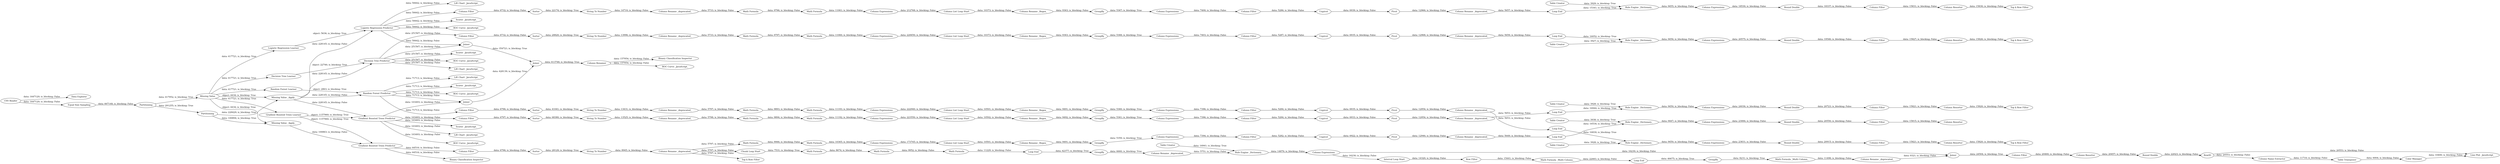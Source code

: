 digraph {
	"-6008513480108475930_402" [label="Column Filter"]
	"-8804060550945977606_650" [label="Binary Classification Inspector"]
	"8325055937206387779_397" [label=GroupBy]
	"8325055937206387779_371" [label="Column Filter"]
	"-6402073433894903475_371" [label="Column Filter"]
	"-6430369049151228135_569" [label="Column Rename _deprecated_"]
	"4325816581564775656_543" [label=GroupBy]
	"-8804060550945977606_588" [label=RowID]
	"-6430369049151228135_585" [label="Column Resorter"]
	"-6430369049151228135_575" [label="Interval Loop Start"]
	"-6008513480108475930_418" [label="Column Resorter"]
	"4325816581564775656_536" [label="Column Filter"]
	"-6008513480108475930_397" [label=GroupBy]
	"-2473004004718177261_519" [label="Math Formula"]
	"2491418853196282760_405" [label="Column Rename _deprecated_"]
	"-8804060550945977606_654" [label="Scorer _JavaScript_"]
	"2491418853196282760_419" [label="Column Filter"]
	"-8804060550945977606_633" [label="ROC Curve _JavaScript_"]
	"4325816581564775656_533" [label="Column Resorter"]
	"4325816581564775656_541" [label="Column Expressions"]
	"8325055937206387779_405" [label="Column Rename _deprecated_"]
	"4325816581564775656_547" [label="Column Filter"]
	"-6430369049151228135_581" [label="Column Rename _deprecated_"]
	"-8804060550945977606_12" [label=Joiner]
	"8325055937206387779_385" [label="Rule Engine _Dictionary_"]
	"-6430369049151228135_562" [label="Chunk Loop Start"]
	"-8804060550945977606_627" [label="ROC Curve _JavaScript_"]
	"8325055937206387779_402" [label="Column Filter"]
	"-6430369049151228135_573" [label="Math Formula"]
	"-8804060550945977606_644" [label="Gradient Boosted Trees Learner"]
	"2491418853196282760_399" [label="String To Number"]
	"-6402073433894903475_384" [label="Table Creator"]
	"-6402073433894903475_415" [label="Column Expressions"]
	"-8804060550945977606_532" [label="Top k Row Filter"]
	"-8804060550945977606_637" [label="ROC Curve _JavaScript_"]
	"-6008513480108475930_405" [label="Column Rename _deprecated_"]
	"-8804060550945977606_6" [label="ROC Curve _JavaScript_"]
	"-6008513480108475930_419" [label="Column Filter"]
	"-6430369049151228135_587" [label="Round Double"]
	"-8804060550945977606_621" [label="Gradient Boosted Trees Predictor"]
	"-6430369049151228135_566" [label="Column Expressions"]
	"-8804060550945977606_625" [label="Lift Chart _JavaScript_"]
	"4325816581564775656_540" [label="Column List Loop Start"]
	"2491418853196282760_384" [label="Table Creator"]
	"-8804060550945977606_655" [label="Data Explorer"]
	"-8804060550945977606_666" [label="Missing Value _Apply_"]
	"2491418853196282760_371" [label="Column Filter"]
	"-6402073433894903475_419" [label="Column Filter"]
	"2491418853196282760_410" [label="Column Rename _Regex_"]
	"-6430369049151228135_564" [label="Math Formula"]
	"-8804060550945977606_14" [label="Column Renamer"]
	"-6430369049151228135_570" [label="Table Creator"]
	"-8804060550945977606_624" [label="Top k Row Filter"]
	"8325055937206387779_415" [label="Column Expressions"]
	"-6402073433894903475_372" [label=Sorter]
	"4325816581564775656_544" [label="Column Rename _deprecated_"]
	"-6008513480108475930_410" [label="Column Rename _Regex_"]
	"2491418853196282760_418" [label="Column Resorter"]
	"-8804060550945977606_635" [label="Lift Chart _JavaScript_"]
	"-8572256709263294015_519" [label="Math Formula"]
	"-6402073433894903475_410" [label="Column Rename _Regex_"]
	"-1454934601329660532_520" [label="Math Formula"]
	"-6008513480108475930_415" [label="Column Expressions"]
	"8325055937206387779_410" [label="Column Rename _Regex_"]
	"-6008513480108475930_414" [label="Loop End"]
	"8325055937206387779_372" [label=Sorter]
	"-8572256709263294015_520" [label="Math Formula"]
	"8325055937206387779_384" [label="Table Creator"]
	"-6430369049151228135_582" [label=Joiner]
	"4325816581564775656_549" [label="Table Creator"]
	"2491418853196282760_396" [label="Column Expressions"]
	"-6402073433894903475_409" [label="Column List Loop Start"]
	"-8804060550945977606_658" [label=Partitioning]
	"-6402073433894903475_397" [label=GroupBy]
	"-8804060550945977606_668" [label="ROC Curve _JavaScript_"]
	"-449980950533505317_519" [label="Math Formula"]
	"-6402073433894903475_405" [label="Column Rename _deprecated_"]
	"4325816581564775656_545" [label="String To Number"]
	"8325055937206387779_401" [label="Column Expressions"]
	"-8804060550945977606_1" [label="CSV Reader"]
	"2491418853196282760_402" [label="Column Filter"]
	"4325816581564775656_546" [label="Column Rename _Regex_"]
	"-8804060550945977606_669" [label="Gradient Boosted Trees Predictor"]
	"-1454934601329660532_519" [label="Math Formula"]
	"-6402073433894903475_404" [label=Unpivot]
	"-6430369049151228135_586" [label="Math Formula _Multi Column_"]
	"-6430369049151228135_584" [label="Column Filter"]
	"8325055937206387779_376" [label="Column Rename _deprecated_"]
	"-8804060550945977606_657" [label=Partitioning]
	"-6008513480108475930_399" [label="String To Number"]
	"-6008513480108475930_384" [label="Table Creator"]
	"-8804060550945977606_630" [label="Top k Row Filter"]
	"-6402073433894903475_401" [label="Column Expressions"]
	"-8804060550945977606_643" [label="Random Forest Learner"]
	"-6008513480108475930_403" [label=Pivot]
	"-6430369049151228135_579" [label="Math Formula _Multi Column_"]
	"8325055937206387779_396" [label="Column Expressions"]
	"-6430369049151228135_571" [label="Rule Engine _Dictionary_"]
	"-8804060550945977606_589" [label="Line Plot _JavaScript_"]
	"-6430369049151228135_563" [label="Loop End"]
	"-8804060550945977606_667" [label="Missing Value _Apply_"]
	"-6402073433894903475_402" [label="Column Filter"]
	"-6430369049151228135_576" [label="Row Filter"]
	"-8804060550945977606_652" [label="Scorer _JavaScript_"]
	"-6402073433894903475_414" [label="Loop End"]
	"-6430369049151228135_580" [label=GroupBy]
	"2491418853196282760_404" [label=Unpivot]
	"-8804060550945977606_631" [label="Lift Chart _JavaScript_"]
	"2491418853196282760_376" [label="Column Rename _deprecated_"]
	"-8804060550945977606_636" [label="Top k Row Filter"]
	"2491418853196282760_401" [label="Column Expressions"]
	"4325816581564775656_542" [label="Rule Engine _Dictionary_"]
	"4325816581564775656_535" [label="Column Expressions"]
	"-8804060550945977606_10" [label=Joiner]
	"-6402073433894903475_376" [label="Column Rename _deprecated_"]
	"-8804060550945977606_634" [label="Decision Tree Predictor"]
	"-6008513480108475930_409" [label="Column List Loop Start"]
	"8325055937206387779_403" [label=Pivot]
	"-8804060550945977606_417" [label="Top k Row Filter"]
	"4325816581564775656_529" [label="Column Expressions"]
	"-6008513480108475930_404" [label=Unpivot]
	"-6402073433894903475_403" [label=Pivot]
	"8325055937206387779_399" [label="String To Number"]
	"2762565488090950573_520" [label="Math Formula"]
	"-8339419210489750056_591" [label="Column Name Extractor"]
	"2491418853196282760_416" [label="Round Double"]
	"4325816581564775656_528" [label=Unpivot]
	"4325816581564775656_548" [label=Sorter]
	"-6008513480108475930_376" [label="Column Rename _deprecated_"]
	"8325055937206387779_419" [label="Column Filter"]
	"-8804060550945977606_618" [label="Logistic Regression Predictor"]
	"-6402073433894903475_416" [label="Round Double"]
	"2491418853196282760_372" [label=Sorter]
	"8325055937206387779_409" [label="Column List Loop Start"]
	"-8804060550945977606_620" [label="Random Forest Predictor"]
	"-2473004004718177261_520" [label="Math Formula"]
	"2491418853196282760_397" [label=GroupBy]
	"8325055937206387779_414" [label="Loop End"]
	"4325816581564775656_537" [label=Pivot]
	"-6008513480108475930_416" [label="Round Double"]
	"-6430369049151228135_568" [label=GroupBy]
	"4325816581564775656_531" [label="Column Rename _deprecated_"]
	"8325055937206387779_418" [label="Column Resorter"]
	"4325816581564775656_539" [label="Column Filter"]
	"-6402073433894903475_418" [label="Column Resorter"]
	"-6008513480108475930_385" [label="Rule Engine _Dictionary_"]
	"-8804060550945977606_651" [label="Scorer _JavaScript_"]
	"-6008513480108475930_396" [label="Column Expressions"]
	"-6430369049151228135_577" [label="Loop End"]
	"-8804060550945977606_665" [label="Missing Value"]
	"8325055937206387779_416" [label="Round Double"]
	"-8804060550945977606_653" [label="Scorer _JavaScript_"]
	"2491418853196282760_385" [label="Rule Engine _Dictionary_"]
	"2762565488090950573_519" [label="Math Formula"]
	"2491418853196282760_409" [label="Column List Loop Start"]
	"2491418853196282760_414" [label="Loop End"]
	"2491418853196282760_403" [label=Pivot]
	"2491418853196282760_415" [label="Column Expressions"]
	"8325055937206387779_404" [label=Unpivot]
	"-449980950533505317_520" [label="Math Formula"]
	"-8804060550945977606_642" [label="Decision Tree Learner"]
	"-8804060550945977606_656" [label="Equal Size Sampling"]
	"-8804060550945977606_11" [label=Joiner]
	"-8339419210489750056_590" [label="Color Manager"]
	"-8804060550945977606_595" [label="Binary Classification Inspector"]
	"-8339419210489750056_592" [label="Table Transposer"]
	"-6402073433894903475_399" [label="String To Number"]
	"-6402073433894903475_396" [label="Column Expressions"]
	"-6008513480108475930_372" [label=Sorter]
	"-8804060550945977606_4" [label="Lift Chart _JavaScript_"]
	"-6430369049151228135_567" [label="Math Formula"]
	"4325816581564775656_530" [label="Round Double"]
	"-8804060550945977606_641" [label="Logistic Regression Learner"]
	"-6402073433894903475_385" [label="Rule Engine _Dictionary_"]
	"4325816581564775656_538" [label="Loop End"]
	"-6008513480108475930_401" [label="Column Expressions"]
	"-6008513480108475930_371" [label="Column Filter"]
	"-8804060550945977606_618" -> "-6008513480108475930_371" [label="data: 50642; is_blocking: False"]
	"8325055937206387779_414" -> "8325055937206387779_385" [label="data: 16830; is_blocking: True"]
	"2491418853196282760_401" -> "2491418853196282760_402" [label="data: 7396; is_blocking: False"]
	"-6430369049151228135_569" -> "-6430369049151228135_571" [label="data: 5751; is_blocking: False"]
	"-6430369049151228135_564" -> "-6430369049151228135_567" [label="data: 8674; is_blocking: False"]
	"-449980950533505317_519" -> "-449980950533505317_520" [label="data: 9893; is_blocking: False"]
	"2491418853196282760_403" -> "2491418853196282760_405" [label="data: 12954; is_blocking: False"]
	"8325055937206387779_409" -> "8325055937206387779_410" [label="data: 10501; is_blocking: False"]
	"-6402073433894903475_371" -> "-6402073433894903475_372" [label="data: 6732; is_blocking: False"]
	"-8804060550945977606_665" -> "-8804060550945977606_644" [label="data: 417721; is_blocking: True"]
	"4325816581564775656_537" -> "4325816581564775656_531" [label="data: 12946; is_blocking: False"]
	"-6430369049151228135_562" -> "-6430369049151228135_564" [label="data: 7531; is_blocking: True"]
	"-8804060550945977606_666" -> "-8804060550945977606_621" [label="data: 228145; is_blocking: False"]
	"-6008513480108475930_385" -> "-6008513480108475930_415" [label="data: 9455; is_blocking: False"]
	"-6402073433894903475_415" -> "-6402073433894903475_416" [label="data: 20575; is_blocking: False"]
	"8325055937206387779_402" -> "8325055937206387779_404" [label="data: 5284; is_blocking: False"]
	"-8804060550945977606_644" -> "-8804060550945977606_669" [label="object: 1157960; is_blocking: True"]
	"4325816581564775656_541" -> "4325816581564775656_540" [label="data: 173745; is_blocking: False"]
	"2491418853196282760_397" -> "2491418853196282760_401" [label="data: 5361; is_blocking: True"]
	"-6430369049151228135_573" -> "-6430369049151228135_563" [label="data: 11229; is_blocking: False"]
	"-6008513480108475930_405" -> "-6008513480108475930_414" [label="data: 5657; is_blocking: False"]
	"-8804060550945977606_1" -> "-8804060550945977606_655" [label="data: 1647120; is_blocking: False"]
	"-6402073433894903475_410" -> "-6402073433894903475_397" [label="data: 9363; is_blocking: False"]
	"-8804060550945977606_12" -> "-8804060550945977606_14" [label="data: 613748; is_blocking: True"]
	"-449980950533505317_520" -> "8325055937206387779_396" [label="data: 11193; is_blocking: False"]
	"2491418853196282760_419" -> "2491418853196282760_418" [label="data: 15821; is_blocking: False"]
	"-6008513480108475930_419" -> "-6008513480108475930_418" [label="data: 15831; is_blocking: False"]
	"-8804060550945977606_634" -> "-8804060550945977606_631" [label="data: 251567; is_blocking: False"]
	"2491418853196282760_410" -> "2491418853196282760_397" [label="data: 9492; is_blocking: False"]
	"8325055937206387779_372" -> "8325055937206387779_399" [label="data: 41041; is_blocking: True"]
	"-8804060550945977606_621" -> "-8804060550945977606_10" [label="data: 103493; is_blocking: False"]
	"-6008513480108475930_414" -> "-6008513480108475930_385" [label="data: 15341; is_blocking: True"]
	"-6402073433894903475_419" -> "-6402073433894903475_418" [label="data: 15827; is_blocking: False"]
	"2762565488090950573_519" -> "2762565488090950573_520" [label="data: 9066; is_blocking: False"]
	"-6430369049151228135_580" -> "-6430369049151228135_586" [label="data: 8231; is_blocking: True"]
	"-6402073433894903475_396" -> "-6402073433894903475_409" [label="data: 220650; is_blocking: False"]
	"-8804060550945977606_658" -> "-8804060550945977606_666" [label="data: 228429; is_blocking: True"]
	"-8804060550945977606_666" -> "-8804060550945977606_618" [label="data: 228145; is_blocking: False"]
	"-8804060550945977606_667" -> "-8804060550945977606_669" [label="data: 100863; is_blocking: False"]
	"-8572256709263294015_519" -> "-8572256709263294015_520" [label="data: 9894; is_blocking: False"]
	"4325816581564775656_546" -> "4325816581564775656_543" [label="data: 9491; is_blocking: False"]
	"-8804060550945977606_666" -> "-8804060550945977606_634" [label="data: 228145; is_blocking: False"]
	"4325816581564775656_542" -> "4325816581564775656_529" [label="data: 9447; is_blocking: False"]
	"2491418853196282760_385" -> "2491418853196282760_415" [label="data: 9450; is_blocking: False"]
	"-8804060550945977606_665" -> "-8804060550945977606_667" [label="object: 4434; is_blocking: True"]
	"2491418853196282760_402" -> "2491418853196282760_404" [label="data: 5284; is_blocking: False"]
	"2491418853196282760_416" -> "2491418853196282760_419" [label="data: 20723; is_blocking: False"]
	"-6402073433894903475_385" -> "-6402073433894903475_415" [label="data: 9456; is_blocking: False"]
	"-6402073433894903475_404" -> "-6402073433894903475_403" [label="data: 6935; is_blocking: False"]
	"-6430369049151228135_568" -> "-6430369049151228135_569" [label="data: 6660; is_blocking: True"]
	"-1454934601329660532_520" -> "-6008513480108475930_396" [label="data: 11061; is_blocking: False"]
	"-8804060550945977606_14" -> "-8804060550945977606_595" [label="data: 157954; is_blocking: False"]
	"8325055937206387779_376" -> "-449980950533505317_519" [label="data: 5797; is_blocking: False"]
	"4325816581564775656_549" -> "4325816581564775656_542" [label="data: 3938; is_blocking: True"]
	"-6402073433894903475_399" -> "-6402073433894903475_376" [label="data: 13996; is_blocking: False"]
	"-2473004004718177261_519" -> "-2473004004718177261_520" [label="data: 9797; is_blocking: False"]
	"-8804060550945977606_669" -> "4325816581564775656_547" [label="data: 64516; is_blocking: False"]
	"2491418853196282760_418" -> "-8804060550945977606_417" [label="data: 15820; is_blocking: False"]
	"4325816581564775656_547" -> "4325816581564775656_548" [label="data: 6796; is_blocking: False"]
	"-6008513480108475930_399" -> "-6008513480108475930_376" [label="data: 14710; is_blocking: False"]
	"4325816581564775656_529" -> "4325816581564775656_530" [label="data: 23084; is_blocking: False"]
	"2491418853196282760_396" -> "2491418853196282760_409" [label="data: 223550; is_blocking: False"]
	"2491418853196282760_404" -> "2491418853196282760_403" [label="data: 6933; is_blocking: False"]
	"-8804060550945977606_666" -> "-8804060550945977606_620" [label="data: 228145; is_blocking: False"]
	"-8804060550945977606_634" -> "-8804060550945977606_653" [label="data: 251567; is_blocking: False"]
	"4325816581564775656_536" -> "4325816581564775656_528" [label="data: 5282; is_blocking: False"]
	"-6008513480108475930_371" -> "-6008513480108475930_372" [label="data: 6732; is_blocking: False"]
	"-8804060550945977606_641" -> "-8804060550945977606_618" [label="object: 5636; is_blocking: True"]
	"-8804060550945977606_621" -> "-8804060550945977606_4" [label="data: 103493; is_blocking: False"]
	"-6008513480108475930_415" -> "-6008513480108475930_416" [label="data: 18530; is_blocking: False"]
	"-8804060550945977606_657" -> "-8804060550945977606_658" [label="data: 291255; is_blocking: True"]
	"8325055937206387779_397" -> "8325055937206387779_401" [label="data: 5360; is_blocking: True"]
	"-6430369049151228135_584" -> "-6430369049151228135_585" [label="data: 20460; is_blocking: False"]
	"8325055937206387779_405" -> "8325055937206387779_414" [label="data: 5653; is_blocking: False"]
	"8325055937206387779_415" -> "8325055937206387779_416" [label="data: 23831; is_blocking: False"]
	"-6008513480108475930_401" -> "-6008513480108475930_402" [label="data: 7400; is_blocking: False"]
	"4325816581564775656_528" -> "4325816581564775656_537" [label="data: 6922; is_blocking: False"]
	"-6008513480108475930_418" -> "-8804060550945977606_636" [label="data: 15830; is_blocking: False"]
	"-6402073433894903475_401" -> "-6402073433894903475_402" [label="data: 7403; is_blocking: False"]
	"8325055937206387779_401" -> "8325055937206387779_402" [label="data: 7396; is_blocking: False"]
	"4325816581564775656_544" -> "-8804060550945977606_532" [label="data: 5797; is_blocking: False"]
	"-6430369049151228135_582" -> "-6430369049151228135_584" [label="data: 24504; is_blocking: True"]
	"-6008513480108475930_416" -> "-6008513480108475930_419" [label="data: 18337; is_blocking: False"]
	"8325055937206387779_403" -> "8325055937206387779_405" [label="data: 12954; is_blocking: False"]
	"-8804060550945977606_656" -> "-8804060550945977606_657" [label="data: 667148; is_blocking: False"]
	"-8572256709263294015_520" -> "2491418853196282760_396" [label="data: 11192; is_blocking: False"]
	"-6430369049151228135_585" -> "-6430369049151228135_587" [label="data: 20457; is_blocking: False"]
	"-8804060550945977606_588" -> "-8339419210489750056_591" [label="data: 20553; is_blocking: False"]
	"2491418853196282760_384" -> "2491418853196282760_385" [label="data: 3928; is_blocking: True"]
	"-8804060550945977606_658" -> "-8804060550945977606_667" [label="data: 100894; is_blocking: True"]
	"2491418853196282760_371" -> "2491418853196282760_372" [label="data: 6797; is_blocking: False"]
	"4325816581564775656_545" -> "4325816581564775656_544" [label="data: 8945; is_blocking: False"]
	"-6430369049151228135_576" -> "-6430369049151228135_579" [label="data: 15441; is_blocking: False"]
	"8325055937206387779_416" -> "8325055937206387779_419" [label="data: 20915; is_blocking: False"]
	"2491418853196282760_414" -> "2491418853196282760_385" [label="data: 16944; is_blocking: True"]
	"-8804060550945977606_618" -> "-8804060550945977606_637" [label="data: 50642; is_blocking: False"]
	"-6402073433894903475_414" -> "-6402073433894903475_385" [label="data: 16052; is_blocking: True"]
	"2762565488090950573_520" -> "4325816581564775656_541" [label="data: 10365; is_blocking: False"]
	"-8804060550945977606_11" -> "-8804060550945977606_12" [label="data: 354721; is_blocking: True"]
	"8325055937206387779_399" -> "8325055937206387779_376" [label="data: 13431; is_blocking: False"]
	"-6430369049151228135_570" -> "-6430369049151228135_571" [label="data: 16941; is_blocking: True"]
	"-8804060550945977606_621" -> "-8804060550945977606_651" [label="data: 103493; is_blocking: False"]
	"-8804060550945977606_642" -> "-8804060550945977606_634" [label="object: 22746; is_blocking: True"]
	"-6402073433894903475_372" -> "-6402073433894903475_399" [label="data: 28820; is_blocking: True"]
	"-8804060550945977606_1" -> "-8804060550945977606_656" [label="data: 1647120; is_blocking: False"]
	"-8804060550945977606_618" -> "-8804060550945977606_635" [label="data: 50642; is_blocking: False"]
	"-8804060550945977606_10" -> "-8804060550945977606_12" [label="data: 428139; is_blocking: True"]
	"8325055937206387779_371" -> "8325055937206387779_372" [label="data: 6796; is_blocking: False"]
	"-8804060550945977606_620" -> "8325055937206387779_371" [label="data: 71713; is_blocking: False"]
	"2491418853196282760_376" -> "-8572256709263294015_519" [label="data: 5798; is_blocking: False"]
	"2491418853196282760_372" -> "2491418853196282760_399" [label="data: 68380; is_blocking: True"]
	"8325055937206387779_384" -> "8325055937206387779_385" [label="data: 3928; is_blocking: True"]
	"-6430369049151228135_567" -> "-6430369049151228135_573" [label="data: 9952; is_blocking: False"]
	"4325816581564775656_531" -> "4325816581564775656_538" [label="data: 5649; is_blocking: False"]
	"2491418853196282760_405" -> "2491418853196282760_414" [label="data: 5653; is_blocking: False"]
	"-6402073433894903475_397" -> "-6402073433894903475_401" [label="data: 5368; is_blocking: True"]
	"-8804060550945977606_634" -> "-8804060550945977606_11" [label="data: 251567; is_blocking: False"]
	"-6008513480108475930_402" -> "-6008513480108475930_404" [label="data: 5286; is_blocking: False"]
	"2491418853196282760_409" -> "2491418853196282760_410" [label="data: 10502; is_blocking: False"]
	"-8804060550945977606_620" -> "-8804060550945977606_627" [label="data: 71713; is_blocking: False"]
	"-8804060550945977606_588" -> "-8804060550945977606_589" [label="data: 20553; is_blocking: False"]
	"-6008513480108475930_397" -> "-6008513480108475930_401" [label="data: 5367; is_blocking: True"]
	"-6008513480108475930_404" -> "-6008513480108475930_403" [label="data: 6939; is_blocking: False"]
	"8325055937206387779_385" -> "8325055937206387779_415" [label="data: 9450; is_blocking: False"]
	"-8804060550945977606_643" -> "-8804060550945977606_620" [label="object: 2863; is_blocking: True"]
	"8325055937206387779_396" -> "8325055937206387779_409" [label="data: 222940; is_blocking: False"]
	"-8804060550945977606_620" -> "-8804060550945977606_652" [label="data: 71713; is_blocking: False"]
	"8325055937206387779_419" -> "8325055937206387779_418" [label="data: 15821; is_blocking: False"]
	"4325816581564775656_530" -> "4325816581564775656_539" [label="data: 20550; is_blocking: False"]
	"4325816581564775656_539" -> "4325816581564775656_533" [label="data: 15815; is_blocking: False"]
	"-8804060550945977606_618" -> "-8804060550945977606_654" [label="data: 50642; is_blocking: False"]
	"-6430369049151228135_581" -> "-6430369049151228135_582" [label="data: 9321; is_blocking: False"]
	"-6402073433894903475_416" -> "-6402073433894903475_419" [label="data: 19546; is_blocking: False"]
	"4325816581564775656_544" -> "2762565488090950573_519" [label="data: 5797; is_blocking: False"]
	"-8804060550945977606_621" -> "-8804060550945977606_6" [label="data: 103493; is_blocking: False"]
	"4325816581564775656_543" -> "4325816581564775656_535" [label="data: 5359; is_blocking: True"]
	"-8804060550945977606_665" -> "-8804060550945977606_643" [label="data: 417721; is_blocking: True"]
	"4325816581564775656_535" -> "4325816581564775656_536" [label="data: 7394; is_blocking: False"]
	"-6430369049151228135_566" -> "-6430369049151228135_582" [label="data: 16230; is_blocking: False"]
	"-8339419210489750056_592" -> "-8339419210489750056_590" [label="data: 6004; is_blocking: False"]
	"-6402073433894903475_376" -> "-2473004004718177261_519" [label="data: 5733; is_blocking: False"]
	"-6402073433894903475_418" -> "-8804060550945977606_630" [label="data: 15826; is_blocking: False"]
	"-8339419210489750056_591" -> "-8339419210489750056_592" [label="data: 11710; is_blocking: False"]
	"-6008513480108475930_384" -> "-6008513480108475930_385" [label="data: 3929; is_blocking: True"]
	"-6430369049151228135_575" -> "-6430369049151228135_576" [label="data: 14320; is_blocking: False"]
	"4325816581564775656_544" -> "-6430369049151228135_562" [label="data: 5797; is_blocking: False"]
	"-8804060550945977606_14" -> "-8804060550945977606_668" [label="data: 157954; is_blocking: False"]
	"-6402073433894903475_402" -> "-6402073433894903475_404" [label="data: 5287; is_blocking: False"]
	"-6430369049151228135_586" -> "-6430369049151228135_581" [label="data: 11498; is_blocking: False"]
	"-1454934601329660532_519" -> "-1454934601329660532_520" [label="data: 9796; is_blocking: False"]
	"-6008513480108475930_410" -> "-6008513480108475930_397" [label="data: 9363; is_blocking: False"]
	"2491418853196282760_415" -> "2491418853196282760_416" [label="data: 24036; is_blocking: False"]
	"-6430369049151228135_587" -> "-8804060550945977606_588" [label="data: 22023; is_blocking: False"]
	"-2473004004718177261_520" -> "-6402073433894903475_396" [label="data: 11060; is_blocking: False"]
	"-8339419210489750056_590" -> "-8804060550945977606_589" [label="data: 10400; is_blocking: False"]
	"-6008513480108475930_372" -> "-6008513480108475930_399" [label="data: 22174; is_blocking: True"]
	"-6402073433894903475_384" -> "-6402073433894903475_385" [label="data: 3927; is_blocking: True"]
	"2491418853196282760_399" -> "2491418853196282760_376" [label="data: 13525; is_blocking: False"]
	"4325816581564775656_548" -> "4325816581564775656_545" [label="data: 28129; is_blocking: True"]
	"-6430369049151228135_571" -> "-6430369049151228135_566" [label="data: 14879; is_blocking: False"]
	"4325816581564775656_538" -> "4325816581564775656_542" [label="data: 16534; is_blocking: True"]
	"-6008513480108475930_376" -> "-1454934601329660532_519" [label="data: 5733; is_blocking: False"]
	"4325816581564775656_540" -> "4325816581564775656_546" [label="data: 10501; is_blocking: False"]
	"-8804060550945977606_620" -> "-8804060550945977606_625" [label="data: 71713; is_blocking: False"]
	"-8804060550945977606_644" -> "-8804060550945977606_621" [label="object: 1157960; is_blocking: True"]
	"-8804060550945977606_665" -> "-8804060550945977606_642" [label="data: 417721; is_blocking: True"]
	"-8804060550945977606_634" -> "-6402073433894903475_371" [label="data: 251567; is_blocking: False"]
	"8325055937206387779_404" -> "8325055937206387779_403" [label="data: 6935; is_blocking: False"]
	"-6008513480108475930_409" -> "-6008513480108475930_410" [label="data: 10373; is_blocking: False"]
	"-6430369049151228135_566" -> "-6430369049151228135_575" [label="data: 16230; is_blocking: False"]
	"-6430369049151228135_563" -> "-6430369049151228135_568" [label="data: 42377; is_blocking: True"]
	"-6402073433894903475_403" -> "-6402073433894903475_405" [label="data: 12968; is_blocking: False"]
	"-6008513480108475930_403" -> "-6008513480108475930_405" [label="data: 12966; is_blocking: False"]
	"-6008513480108475930_396" -> "-6008513480108475930_409" [label="data: 212768; is_blocking: False"]
	"8325055937206387779_410" -> "8325055937206387779_397" [label="data: 9491; is_blocking: False"]
	"-6430369049151228135_577" -> "-6430369049151228135_580" [label="data: 46675; is_blocking: True"]
	"-6402073433894903475_409" -> "-6402073433894903475_410" [label="data: 10373; is_blocking: False"]
	"-8804060550945977606_620" -> "-8804060550945977606_10" [label="data: 71713; is_blocking: False"]
	"-8804060550945977606_657" -> "-8804060550945977606_665" [label="data: 417952; is_blocking: True"]
	"-6402073433894903475_405" -> "-6402073433894903475_414" [label="data: 5659; is_blocking: False"]
	"-8804060550945977606_621" -> "2491418853196282760_371" [label="data: 103493; is_blocking: False"]
	"-8804060550945977606_665" -> "-8804060550945977606_666" [label="object: 4434; is_blocking: True"]
	"-6430369049151228135_579" -> "-6430369049151228135_577" [label="data: 22683; is_blocking: False"]
	"-8804060550945977606_618" -> "-8804060550945977606_11" [label="data: 50642; is_blocking: False"]
	"-8804060550945977606_669" -> "-8804060550945977606_650" [label="data: 64516; is_blocking: False"]
	"-8804060550945977606_665" -> "-8804060550945977606_641" [label="data: 417721; is_blocking: True"]
	"8325055937206387779_418" -> "-8804060550945977606_624" [label="data: 15820; is_blocking: False"]
	"-8804060550945977606_634" -> "-8804060550945977606_633" [label="data: 251567; is_blocking: False"]
	rankdir=LR
}
